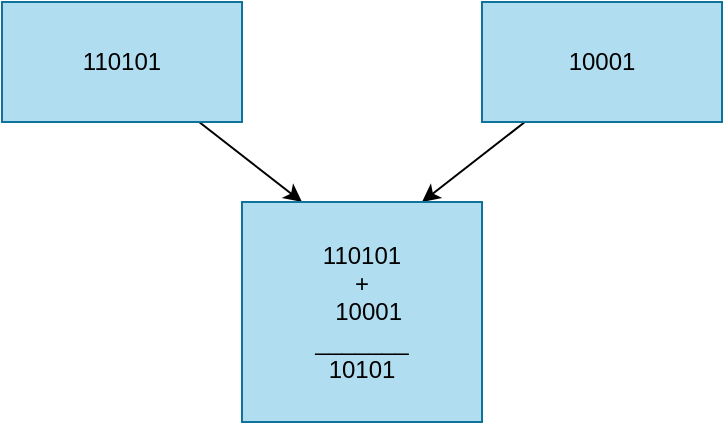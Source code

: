 <mxfile>
    <diagram id="Xegtn21yJfvdY0UyBD5h" name="Page-1">
        <mxGraphModel dx="883" dy="617" grid="1" gridSize="10" guides="1" tooltips="1" connect="1" arrows="1" fold="1" page="1" pageScale="1" pageWidth="850" pageHeight="1100" math="0" shadow="0">
            <root>
                <mxCell id="0"/>
                <mxCell id="1" parent="0"/>
                <mxCell id="5" value="" style="edgeStyle=none;html=1;fontColor=#000000;entryX=0.25;entryY=0;entryDx=0;entryDy=0;" edge="1" parent="1" source="2" target="4">
                    <mxGeometry relative="1" as="geometry"/>
                </mxCell>
                <mxCell id="2" value="110101" style="whiteSpace=wrap;html=1;fillColor=#b1ddf0;strokeColor=#10739e;fontColor=#000000;" parent="1" vertex="1">
                    <mxGeometry x="70" y="60" width="120" height="60" as="geometry"/>
                </mxCell>
                <mxCell id="6" style="edgeStyle=none;html=1;entryX=0.75;entryY=0;entryDx=0;entryDy=0;fontColor=#000000;" edge="1" parent="1" source="3" target="4">
                    <mxGeometry relative="1" as="geometry"/>
                </mxCell>
                <mxCell id="3" value="10001" style="whiteSpace=wrap;html=1;fillColor=#b1ddf0;strokeColor=#10739e;fontColor=#000000;" vertex="1" parent="1">
                    <mxGeometry x="310" y="60" width="120" height="60" as="geometry"/>
                </mxCell>
                <mxCell id="4" value="&lt;span&gt;110101&lt;br&gt;+&lt;br&gt;&lt;/span&gt;&amp;nbsp; 10001&lt;br&gt;&lt;span&gt;_______&lt;br&gt;10101&lt;br&gt;&lt;/span&gt;" style="whiteSpace=wrap;html=1;fillColor=#b1ddf0;strokeColor=#10739e;fontColor=#000000;" vertex="1" parent="1">
                    <mxGeometry x="190" y="160" width="120" height="110" as="geometry"/>
                </mxCell>
            </root>
        </mxGraphModel>
    </diagram>
</mxfile>

